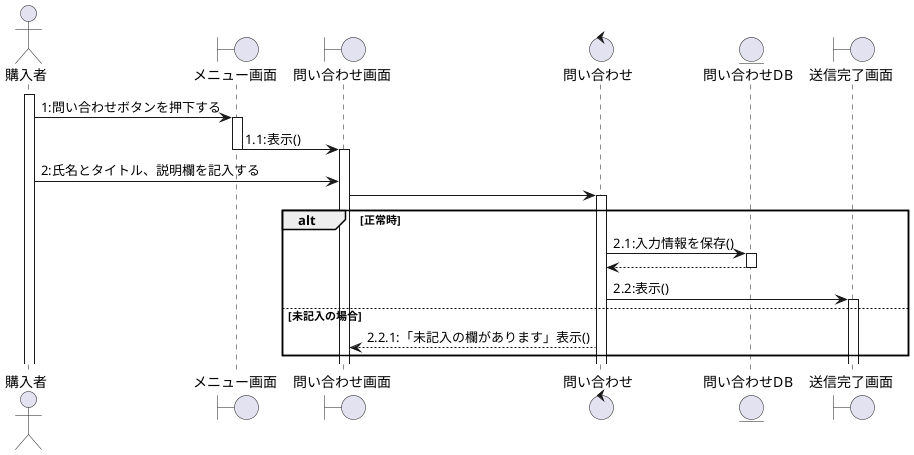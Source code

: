 問い合わせ
@startuml

actor 購入者
boundary メニュー画面
boundary 問い合わせ画面
control 問い合わせ
entity 問い合わせDB
boundary 送信完了画面

activate 購入者
購入者 -> メニュー画面:1:問い合わせボタンを押下する
activate メニュー画面
メニュー画面 -> 問い合わせ画面:1.1:表示()
deactivate メニュー画面
activate 問い合わせ画面
購入者 -> 問い合わせ画面:2:氏名とタイトル、説明欄を記入する
問い合わせ画面 -> 問い合わせ :
activate 問い合わせ

alt 正常時
  問い合わせ -> 問い合わせDB :2.1:入力情報を保存()
  activate 問い合わせDB
  問い合わせDB --> 問い合わせ:
  deactivate 問い合わせDB
  問い合わせ -> 送信完了画面:2.2:表示()
  activate 送信完了画面
else 未記入の場合
  問い合わせ --> 問い合わせ画面:2.2.1:「未記入の欄があります」表示()
end
@enduml